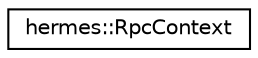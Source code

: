 digraph "Graphical Class Hierarchy"
{
 // LATEX_PDF_SIZE
  edge [fontname="Helvetica",fontsize="10",labelfontname="Helvetica",labelfontsize="10"];
  node [fontname="Helvetica",fontsize="10",shape=record];
  rankdir="LR";
  Node0 [label="hermes::RpcContext",height=0.2,width=0.4,color="black", fillcolor="white", style="filled",URL="$structhermes_1_1_rpc_context.html",tooltip=" "];
}
